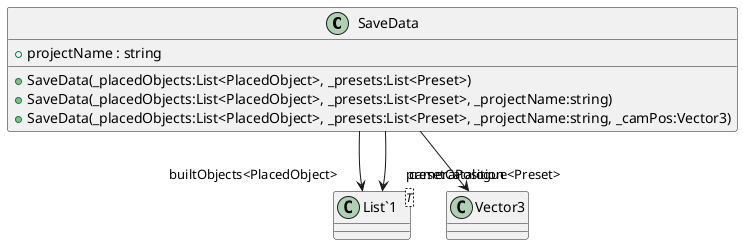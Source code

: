 @startuml
class SaveData {
    + projectName : string
    + SaveData(_placedObjects:List<PlacedObject>, _presets:List<Preset>)
    + SaveData(_placedObjects:List<PlacedObject>, _presets:List<Preset>, _projectName:string)
    + SaveData(_placedObjects:List<PlacedObject>, _presets:List<Preset>, _projectName:string, _camPos:Vector3)
}
class "List`1"<T> {
}
SaveData --> "builtObjects<PlacedObject>" "List`1"
SaveData --> "presetCatalogue<Preset>" "List`1"
SaveData --> "cameraPosition" Vector3
@enduml
